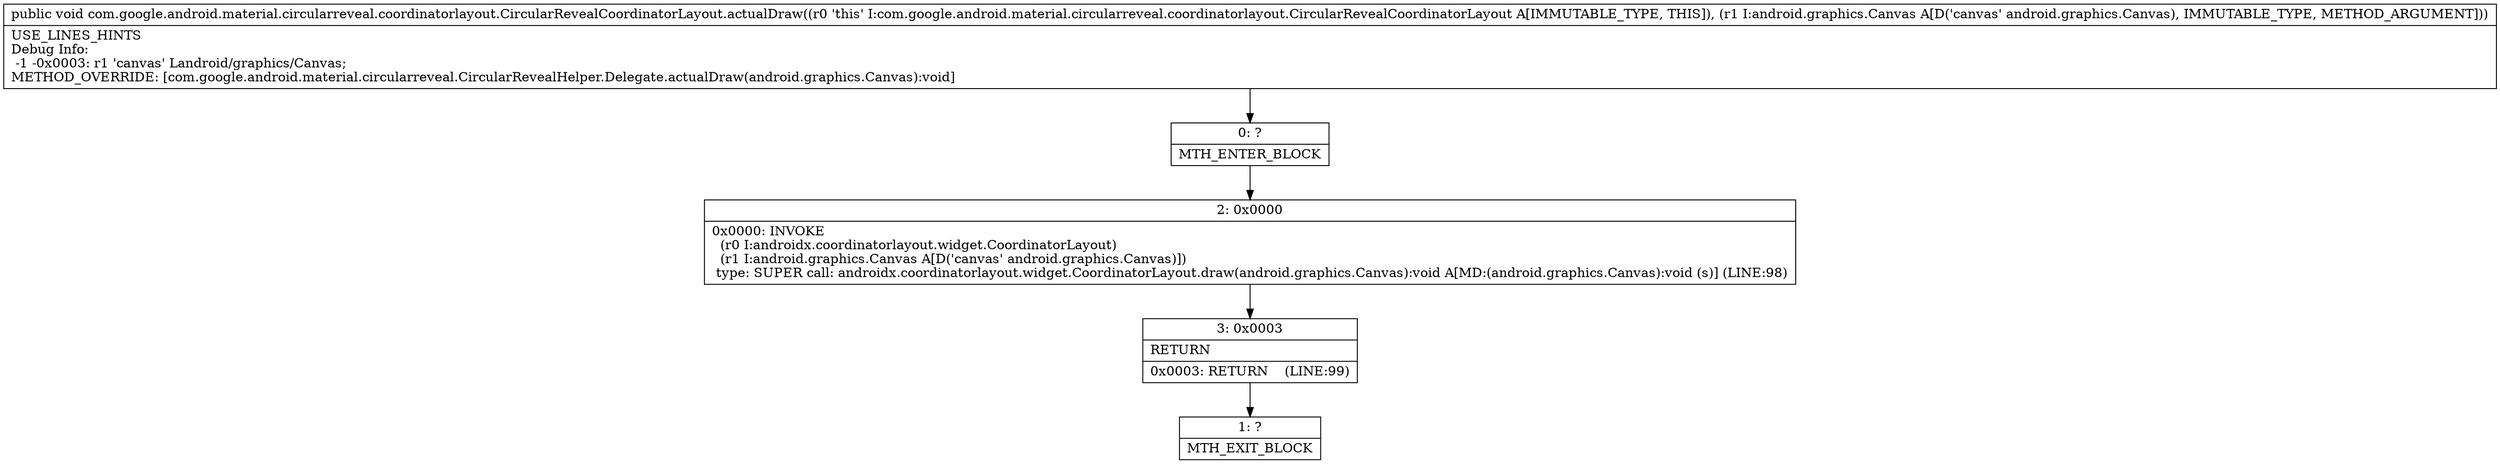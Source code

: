 digraph "CFG forcom.google.android.material.circularreveal.coordinatorlayout.CircularRevealCoordinatorLayout.actualDraw(Landroid\/graphics\/Canvas;)V" {
Node_0 [shape=record,label="{0\:\ ?|MTH_ENTER_BLOCK\l}"];
Node_2 [shape=record,label="{2\:\ 0x0000|0x0000: INVOKE  \l  (r0 I:androidx.coordinatorlayout.widget.CoordinatorLayout)\l  (r1 I:android.graphics.Canvas A[D('canvas' android.graphics.Canvas)])\l type: SUPER call: androidx.coordinatorlayout.widget.CoordinatorLayout.draw(android.graphics.Canvas):void A[MD:(android.graphics.Canvas):void (s)] (LINE:98)\l}"];
Node_3 [shape=record,label="{3\:\ 0x0003|RETURN\l|0x0003: RETURN    (LINE:99)\l}"];
Node_1 [shape=record,label="{1\:\ ?|MTH_EXIT_BLOCK\l}"];
MethodNode[shape=record,label="{public void com.google.android.material.circularreveal.coordinatorlayout.CircularRevealCoordinatorLayout.actualDraw((r0 'this' I:com.google.android.material.circularreveal.coordinatorlayout.CircularRevealCoordinatorLayout A[IMMUTABLE_TYPE, THIS]), (r1 I:android.graphics.Canvas A[D('canvas' android.graphics.Canvas), IMMUTABLE_TYPE, METHOD_ARGUMENT]))  | USE_LINES_HINTS\lDebug Info:\l  \-1 \-0x0003: r1 'canvas' Landroid\/graphics\/Canvas;\lMETHOD_OVERRIDE: [com.google.android.material.circularreveal.CircularRevealHelper.Delegate.actualDraw(android.graphics.Canvas):void]\l}"];
MethodNode -> Node_0;Node_0 -> Node_2;
Node_2 -> Node_3;
Node_3 -> Node_1;
}


